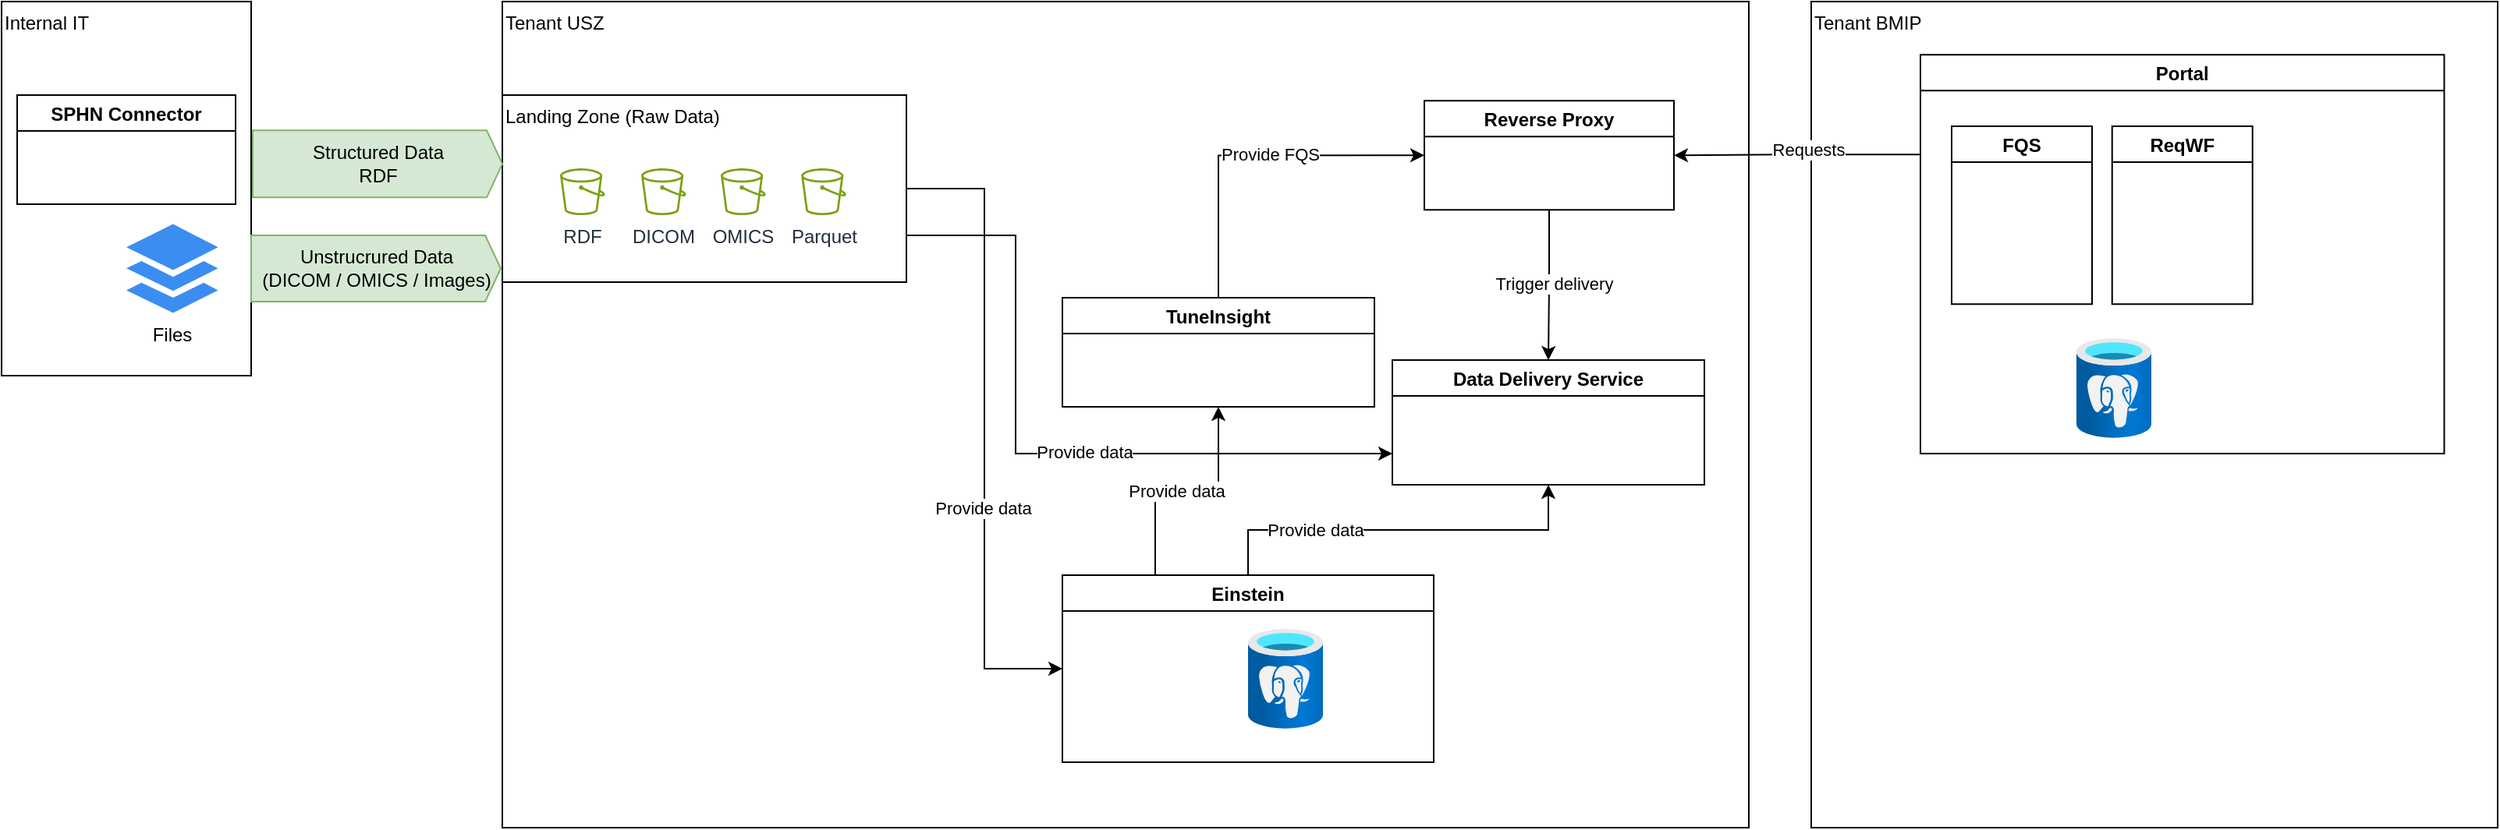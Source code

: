 <mxfile version="23.1.5" type="github">
  <diagram name="Page-1" id="ljHkqZAnSOCg1GNqxGZW">
    <mxGraphModel dx="1242" dy="817" grid="1" gridSize="10" guides="1" tooltips="1" connect="1" arrows="1" fold="1" page="1" pageScale="1" pageWidth="1654" pageHeight="1169" math="0" shadow="0">
      <root>
        <mxCell id="0" />
        <mxCell id="1" parent="0" />
        <mxCell id="qeyFx8b00SiY3KIknr_p-19" value="Tenant BMIP" style="rounded=0;whiteSpace=wrap;html=1;align=left;verticalAlign=top;" vertex="1" parent="1">
          <mxGeometry x="1200" y="40" width="440" height="530" as="geometry" />
        </mxCell>
        <mxCell id="t7buzby4ZerqmVHVCHEI-2" value="Tenant USZ" style="rounded=0;whiteSpace=wrap;html=1;align=left;verticalAlign=top;" parent="1" vertex="1">
          <mxGeometry x="361" y="40" width="799" height="530" as="geometry" />
        </mxCell>
        <mxCell id="t7buzby4ZerqmVHVCHEI-3" value="Internal IT" style="rounded=0;whiteSpace=wrap;html=1;align=left;verticalAlign=top;" parent="1" vertex="1">
          <mxGeometry x="40" y="40" width="160" height="240" as="geometry" />
        </mxCell>
        <mxCell id="t7buzby4ZerqmVHVCHEI-6" value="SPHN Connector" style="swimlane;" parent="1" vertex="1">
          <mxGeometry x="50" y="100" width="140" height="70" as="geometry" />
        </mxCell>
        <mxCell id="t7buzby4ZerqmVHVCHEI-9" style="edgeStyle=orthogonalEdgeStyle;rounded=0;orthogonalLoop=1;jettySize=auto;html=1;exitX=0.25;exitY=0;exitDx=0;exitDy=0;entryX=0.5;entryY=1;entryDx=0;entryDy=0;" parent="1" source="t7buzby4ZerqmVHVCHEI-7" target="t7buzby4ZerqmVHVCHEI-8" edge="1">
          <mxGeometry relative="1" as="geometry" />
        </mxCell>
        <mxCell id="qeyFx8b00SiY3KIknr_p-12" value="Provide data" style="edgeLabel;html=1;align=center;verticalAlign=middle;resizable=0;points=[];" vertex="1" connectable="0" parent="t7buzby4ZerqmVHVCHEI-9">
          <mxGeometry x="-0.091" relative="1" as="geometry">
            <mxPoint as="offset" />
          </mxGeometry>
        </mxCell>
        <mxCell id="t7buzby4ZerqmVHVCHEI-72" style="edgeStyle=orthogonalEdgeStyle;rounded=0;orthogonalLoop=1;jettySize=auto;html=1;exitX=0.5;exitY=0;exitDx=0;exitDy=0;entryX=0.5;entryY=1;entryDx=0;entryDy=0;" parent="1" source="t7buzby4ZerqmVHVCHEI-7" target="t7buzby4ZerqmVHVCHEI-70" edge="1">
          <mxGeometry relative="1" as="geometry" />
        </mxCell>
        <mxCell id="qeyFx8b00SiY3KIknr_p-11" value="Provide data" style="edgeLabel;html=1;align=center;verticalAlign=middle;resizable=0;points=[];" vertex="1" connectable="0" parent="t7buzby4ZerqmVHVCHEI-72">
          <mxGeometry x="-0.425" relative="1" as="geometry">
            <mxPoint as="offset" />
          </mxGeometry>
        </mxCell>
        <mxCell id="t7buzby4ZerqmVHVCHEI-7" value="Einstein" style="swimlane;" parent="1" vertex="1">
          <mxGeometry x="720" y="408" width="238" height="120" as="geometry">
            <mxRectangle x="390" y="100" width="90" height="30" as="alternateBounds" />
          </mxGeometry>
        </mxCell>
        <mxCell id="t7buzby4ZerqmVHVCHEI-20" value="" style="image;aspect=fixed;html=1;points=[];align=center;fontSize=12;image=img/lib/azure2/databases/Azure_Database_PostgreSQL_Server.svg;" parent="t7buzby4ZerqmVHVCHEI-7" vertex="1">
          <mxGeometry x="119" y="34.5" width="48" height="64" as="geometry" />
        </mxCell>
        <mxCell id="t7buzby4ZerqmVHVCHEI-66" value="" style="shape=image;verticalLabelPosition=bottom;labelBackgroundColor=default;verticalAlign=top;aspect=fixed;imageAspect=0;image=https://dotnetrdf.org/img/avatar-icon.png;" parent="t7buzby4ZerqmVHVCHEI-7" vertex="1">
          <mxGeometry x="34" y="37.75" width="57.5" height="57.5" as="geometry" />
        </mxCell>
        <mxCell id="t7buzby4ZerqmVHVCHEI-4" value="" style="shape=image;html=1;verticalAlign=top;verticalLabelPosition=bottom;labelBackgroundColor=#ffffff;imageAspect=0;aspect=fixed;image=https://cdn1.iconfinder.com/data/icons/unicons-line-vol-3/24/docker-128.png" parent="t7buzby4ZerqmVHVCHEI-7" vertex="1">
          <mxGeometry x="211" width="25.75" height="25.75" as="geometry" />
        </mxCell>
        <mxCell id="qeyFx8b00SiY3KIknr_p-3" style="edgeStyle=orthogonalEdgeStyle;rounded=0;orthogonalLoop=1;jettySize=auto;html=1;exitX=0.5;exitY=0;exitDx=0;exitDy=0;entryX=0;entryY=0.5;entryDx=0;entryDy=0;" edge="1" parent="1" source="t7buzby4ZerqmVHVCHEI-8" target="qeyFx8b00SiY3KIknr_p-24">
          <mxGeometry relative="1" as="geometry" />
        </mxCell>
        <mxCell id="qeyFx8b00SiY3KIknr_p-10" value="Provide FQS" style="edgeLabel;html=1;align=center;verticalAlign=middle;resizable=0;points=[];" vertex="1" connectable="0" parent="qeyFx8b00SiY3KIknr_p-3">
          <mxGeometry x="0.102" y="1" relative="1" as="geometry">
            <mxPoint x="1" as="offset" />
          </mxGeometry>
        </mxCell>
        <mxCell id="t7buzby4ZerqmVHVCHEI-8" value="TuneInsight" style="swimlane;" parent="1" vertex="1">
          <mxGeometry x="720" y="230" width="200" height="70" as="geometry">
            <mxRectangle x="640" y="100" width="110" height="30" as="alternateBounds" />
          </mxGeometry>
        </mxCell>
        <mxCell id="t7buzby4ZerqmVHVCHEI-69" value="" style="shape=image;verticalLabelPosition=bottom;labelBackgroundColor=default;verticalAlign=top;aspect=fixed;imageAspect=0;image=https://www.swissmadesoftware.org/.imaging/w500-png/dam/fda32e5b-2309-4757-8be7-5b8901e7afe0/Tune-Insight_logo.png;" parent="t7buzby4ZerqmVHVCHEI-8" vertex="1">
          <mxGeometry x="50.89" y="40.0" width="98.21" height="22" as="geometry" />
        </mxCell>
        <mxCell id="qeyFx8b00SiY3KIknr_p-16" value="" style="shape=image;html=1;verticalAlign=top;verticalLabelPosition=bottom;labelBackgroundColor=#ffffff;imageAspect=0;aspect=fixed;image=https://cdn1.iconfinder.com/data/icons/unicons-line-vol-3/24/docker-128.png" vertex="1" parent="t7buzby4ZerqmVHVCHEI-8">
          <mxGeometry x="174.25" width="25.75" height="25.75" as="geometry" />
        </mxCell>
        <mxCell id="t7buzby4ZerqmVHVCHEI-57" style="edgeStyle=orthogonalEdgeStyle;rounded=0;orthogonalLoop=1;jettySize=auto;html=1;exitX=1;exitY=0.5;exitDx=0;exitDy=0;entryX=0;entryY=0.5;entryDx=0;entryDy=0;" parent="1" source="t7buzby4ZerqmVHVCHEI-49" target="t7buzby4ZerqmVHVCHEI-7" edge="1">
          <mxGeometry relative="1" as="geometry" />
        </mxCell>
        <mxCell id="qeyFx8b00SiY3KIknr_p-22" value="Provide data" style="edgeLabel;html=1;align=center;verticalAlign=middle;resizable=0;points=[];" vertex="1" connectable="0" parent="t7buzby4ZerqmVHVCHEI-57">
          <mxGeometry x="0.25" y="-1" relative="1" as="geometry">
            <mxPoint as="offset" />
          </mxGeometry>
        </mxCell>
        <mxCell id="qeyFx8b00SiY3KIknr_p-13" style="edgeStyle=orthogonalEdgeStyle;rounded=0;orthogonalLoop=1;jettySize=auto;html=1;exitX=1;exitY=0.75;exitDx=0;exitDy=0;entryX=0;entryY=0.75;entryDx=0;entryDy=0;" edge="1" parent="1" source="t7buzby4ZerqmVHVCHEI-49" target="t7buzby4ZerqmVHVCHEI-70">
          <mxGeometry relative="1" as="geometry">
            <Array as="points">
              <mxPoint x="690" y="190" />
              <mxPoint x="690" y="330" />
            </Array>
          </mxGeometry>
        </mxCell>
        <mxCell id="qeyFx8b00SiY3KIknr_p-14" value="Provide data" style="edgeLabel;html=1;align=center;verticalAlign=middle;resizable=0;points=[];" vertex="1" connectable="0" parent="qeyFx8b00SiY3KIknr_p-13">
          <mxGeometry x="0.125" y="1" relative="1" as="geometry">
            <mxPoint as="offset" />
          </mxGeometry>
        </mxCell>
        <mxCell id="t7buzby4ZerqmVHVCHEI-49" value="Landing Zone (Raw Data)" style="rounded=0;whiteSpace=wrap;html=1;align=left;verticalAlign=top;" parent="1" vertex="1">
          <mxGeometry x="361" y="100" width="259" height="120" as="geometry" />
        </mxCell>
        <mxCell id="t7buzby4ZerqmVHVCHEI-50" value="RDF" style="sketch=0;outlineConnect=0;fontColor=#232F3E;gradientColor=none;fillColor=#7AA116;strokeColor=none;dashed=0;verticalLabelPosition=bottom;verticalAlign=top;align=center;html=1;fontSize=12;fontStyle=0;aspect=fixed;pointerEvents=1;shape=mxgraph.aws4.bucket;" parent="1" vertex="1">
          <mxGeometry x="398" y="147" width="28.85" height="30" as="geometry" />
        </mxCell>
        <mxCell id="t7buzby4ZerqmVHVCHEI-51" value="DICOM" style="sketch=0;outlineConnect=0;fontColor=#232F3E;gradientColor=none;fillColor=#7AA116;strokeColor=none;dashed=0;verticalLabelPosition=bottom;verticalAlign=top;align=center;html=1;fontSize=12;fontStyle=0;aspect=fixed;pointerEvents=1;shape=mxgraph.aws4.bucket;" parent="1" vertex="1">
          <mxGeometry x="450" y="147" width="28.85" height="30" as="geometry" />
        </mxCell>
        <mxCell id="t7buzby4ZerqmVHVCHEI-52" value="OMICS" style="sketch=0;outlineConnect=0;fontColor=#232F3E;gradientColor=none;fillColor=#7AA116;strokeColor=none;dashed=0;verticalLabelPosition=bottom;verticalAlign=top;align=center;html=1;fontSize=12;fontStyle=0;aspect=fixed;pointerEvents=1;shape=mxgraph.aws4.bucket;" parent="1" vertex="1">
          <mxGeometry x="501" y="147" width="28.85" height="30" as="geometry" />
        </mxCell>
        <mxCell id="t7buzby4ZerqmVHVCHEI-53" value="Parquet" style="sketch=0;outlineConnect=0;fontColor=#232F3E;gradientColor=none;fillColor=#7AA116;strokeColor=none;dashed=0;verticalLabelPosition=bottom;verticalAlign=top;align=center;html=1;fontSize=12;fontStyle=0;aspect=fixed;pointerEvents=1;shape=mxgraph.aws4.bucket;" parent="1" vertex="1">
          <mxGeometry x="552.58" y="147" width="28.85" height="30" as="geometry" />
        </mxCell>
        <mxCell id="t7buzby4ZerqmVHVCHEI-56" value="" style="shape=image;verticalLabelPosition=bottom;labelBackgroundColor=default;verticalAlign=top;aspect=fixed;imageAspect=0;image=https://min.io/resources/img/logo/MINIO_wordmark.png;" parent="1" vertex="1">
          <mxGeometry x="503.85" y="106" width="110.51" height="16.67" as="geometry" />
        </mxCell>
        <mxCell id="t7buzby4ZerqmVHVCHEI-63" value="Structured Data&lt;br&gt;RDF" style="html=1;shadow=0;dashed=0;align=center;verticalAlign=middle;shape=mxgraph.arrows2.arrow;dy=0;dx=10;notch=0;fillColor=#d5e8d4;strokeColor=#82b366;" parent="1" vertex="1">
          <mxGeometry x="201" y="122.67" width="160" height="43" as="geometry" />
        </mxCell>
        <mxCell id="t7buzby4ZerqmVHVCHEI-64" value="Unstrucrured Data&lt;br style=&quot;border-color: var(--border-color);&quot;&gt;&lt;span style=&quot;&quot;&gt;(DICOM / OMICS / Images)&lt;/span&gt;" style="html=1;shadow=0;dashed=0;align=center;verticalAlign=middle;shape=mxgraph.arrows2.arrow;dy=0;dx=10;notch=0;fillColor=#d5e8d4;strokeColor=#82b366;" parent="1" vertex="1">
          <mxGeometry x="200" y="190" width="160" height="42.5" as="geometry" />
        </mxCell>
        <mxCell id="t7buzby4ZerqmVHVCHEI-65" value="Files" style="sketch=0;html=1;aspect=fixed;strokeColor=none;shadow=0;fillColor=#3B8DF1;verticalAlign=top;labelPosition=center;verticalLabelPosition=bottom;shape=mxgraph.gcp2.files" parent="1" vertex="1">
          <mxGeometry x="120" y="182.75" width="58.76" height="57" as="geometry" />
        </mxCell>
        <mxCell id="t7buzby4ZerqmVHVCHEI-70" value="Data Delivery Service" style="swimlane;" parent="1" vertex="1">
          <mxGeometry x="931.5" y="270" width="200" height="80" as="geometry">
            <mxRectangle x="640" y="100" width="110" height="30" as="alternateBounds" />
          </mxGeometry>
        </mxCell>
        <mxCell id="qeyFx8b00SiY3KIknr_p-15" value="" style="shape=image;html=1;verticalAlign=top;verticalLabelPosition=bottom;labelBackgroundColor=#ffffff;imageAspect=0;aspect=fixed;image=https://cdn1.iconfinder.com/data/icons/unicons-line-vol-3/24/docker-128.png" vertex="1" parent="t7buzby4ZerqmVHVCHEI-70">
          <mxGeometry x="174.25" y="-1.87" width="25.75" height="25.75" as="geometry" />
        </mxCell>
        <mxCell id="qeyFx8b00SiY3KIknr_p-25" style="edgeStyle=orthogonalEdgeStyle;rounded=0;orthogonalLoop=1;jettySize=auto;html=1;exitX=0;exitY=0.25;exitDx=0;exitDy=0;entryX=1;entryY=0.5;entryDx=0;entryDy=0;" edge="1" parent="1" source="qeyFx8b00SiY3KIknr_p-2" target="qeyFx8b00SiY3KIknr_p-24">
          <mxGeometry relative="1" as="geometry">
            <mxPoint x="1120" y="138" as="targetPoint" />
          </mxGeometry>
        </mxCell>
        <mxCell id="qeyFx8b00SiY3KIknr_p-26" value="Requests" style="edgeLabel;html=1;align=center;verticalAlign=middle;resizable=0;points=[];" vertex="1" connectable="0" parent="qeyFx8b00SiY3KIknr_p-25">
          <mxGeometry x="-0.521" y="2" relative="1" as="geometry">
            <mxPoint x="-34" y="-5" as="offset" />
          </mxGeometry>
        </mxCell>
        <mxCell id="qeyFx8b00SiY3KIknr_p-2" value="Portal" style="swimlane;" vertex="1" parent="1">
          <mxGeometry x="1270" y="74.17" width="335.75" height="255.83" as="geometry" />
        </mxCell>
        <mxCell id="qeyFx8b00SiY3KIknr_p-17" value="" style="shape=image;html=1;verticalAlign=top;verticalLabelPosition=bottom;labelBackgroundColor=#ffffff;imageAspect=0;aspect=fixed;image=https://cdn1.iconfinder.com/data/icons/unicons-line-vol-3/24/docker-128.png" vertex="1" parent="qeyFx8b00SiY3KIknr_p-2">
          <mxGeometry x="310" width="25.75" height="25.75" as="geometry" />
        </mxCell>
        <mxCell id="qeyFx8b00SiY3KIknr_p-7" value="" style="image;aspect=fixed;html=1;points=[];align=center;fontSize=12;image=img/lib/azure2/databases/Azure_Database_PostgreSQL_Server.svg;" vertex="1" parent="qeyFx8b00SiY3KIknr_p-2">
          <mxGeometry x="100" y="181.83" width="48" height="64" as="geometry" />
        </mxCell>
        <mxCell id="qeyFx8b00SiY3KIknr_p-20" value="FQS" style="swimlane;" vertex="1" parent="qeyFx8b00SiY3KIknr_p-2">
          <mxGeometry x="20" y="45.83" width="90" height="114.17" as="geometry" />
        </mxCell>
        <mxCell id="qeyFx8b00SiY3KIknr_p-23" value="" style="shape=image;verticalLabelPosition=bottom;labelBackgroundColor=default;verticalAlign=top;aspect=fixed;imageAspect=0;image=https://www.swissmadesoftware.org/.imaging/w500-png/dam/fda32e5b-2309-4757-8be7-5b8901e7afe0/Tune-Insight_logo.png;" vertex="1" parent="qeyFx8b00SiY3KIknr_p-20">
          <mxGeometry x="10.89" y="34.72" width="68.21" height="15.28" as="geometry" />
        </mxCell>
        <mxCell id="qeyFx8b00SiY3KIknr_p-21" value="ReqWF" style="swimlane;" vertex="1" parent="qeyFx8b00SiY3KIknr_p-2">
          <mxGeometry x="122.88" y="45.83" width="90" height="114.17" as="geometry" />
        </mxCell>
        <mxCell id="qeyFx8b00SiY3KIknr_p-18" value="" style="shape=image;html=1;verticalAlign=top;verticalLabelPosition=bottom;labelBackgroundColor=#ffffff;imageAspect=0;aspect=fixed;image=https://cdn1.iconfinder.com/data/icons/unicons-line-vol-3/24/docker-128.png" vertex="1" parent="1">
          <mxGeometry x="594.25" y="194.25" width="25.75" height="25.75" as="geometry" />
        </mxCell>
        <mxCell id="qeyFx8b00SiY3KIknr_p-29" style="edgeStyle=orthogonalEdgeStyle;rounded=0;orthogonalLoop=1;jettySize=auto;html=1;exitX=0.5;exitY=1;exitDx=0;exitDy=0;entryX=0.5;entryY=0;entryDx=0;entryDy=0;" edge="1" parent="1" source="qeyFx8b00SiY3KIknr_p-24" target="t7buzby4ZerqmVHVCHEI-70">
          <mxGeometry relative="1" as="geometry" />
        </mxCell>
        <mxCell id="qeyFx8b00SiY3KIknr_p-30" value="Trigger delivery" style="edgeLabel;html=1;align=center;verticalAlign=middle;resizable=0;points=[];" vertex="1" connectable="0" parent="qeyFx8b00SiY3KIknr_p-29">
          <mxGeometry x="-0.022" y="3" relative="1" as="geometry">
            <mxPoint as="offset" />
          </mxGeometry>
        </mxCell>
        <mxCell id="qeyFx8b00SiY3KIknr_p-24" value="Reverse Proxy" style="swimlane;" vertex="1" parent="1">
          <mxGeometry x="952" y="103.67" width="160" height="70" as="geometry" />
        </mxCell>
      </root>
    </mxGraphModel>
  </diagram>
</mxfile>
